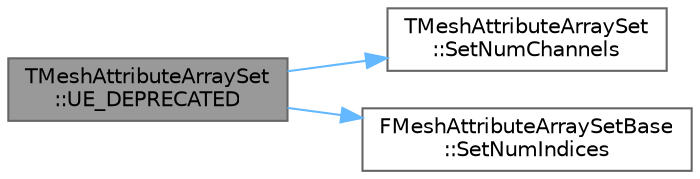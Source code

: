 digraph "TMeshAttributeArraySet::UE_DEPRECATED"
{
 // INTERACTIVE_SVG=YES
 // LATEX_PDF_SIZE
  bgcolor="transparent";
  edge [fontname=Helvetica,fontsize=10,labelfontname=Helvetica,labelfontsize=10];
  node [fontname=Helvetica,fontsize=10,shape=box,height=0.2,width=0.4];
  rankdir="LR";
  Node1 [id="Node000001",label="TMeshAttributeArraySet\l::UE_DEPRECATED",height=0.2,width=0.4,color="gray40", fillcolor="grey60", style="filled", fontcolor="black",tooltip=" "];
  Node1 -> Node2 [id="edge1_Node000001_Node000002",color="steelblue1",style="solid",tooltip=" "];
  Node2 [id="Node000002",label="TMeshAttributeArraySet\l::SetNumChannels",height=0.2,width=0.4,color="grey40", fillcolor="white", style="filled",URL="$d4/d6f/classTMeshAttributeArraySet.html#a110b8020bfae17da3be713a7514ec11c",tooltip="Sets number of channels this attribute has."];
  Node1 -> Node3 [id="edge2_Node000001_Node000003",color="steelblue1",style="solid",tooltip=" "];
  Node3 [id="Node000003",label="FMeshAttributeArraySetBase\l::SetNumIndices",height=0.2,width=0.4,color="grey40", fillcolor="white", style="filled",URL="$d4/d72/classFMeshAttributeArraySetBase.html#a26437254abcea8194c26af2c31d47c1b",tooltip=" "];
}
